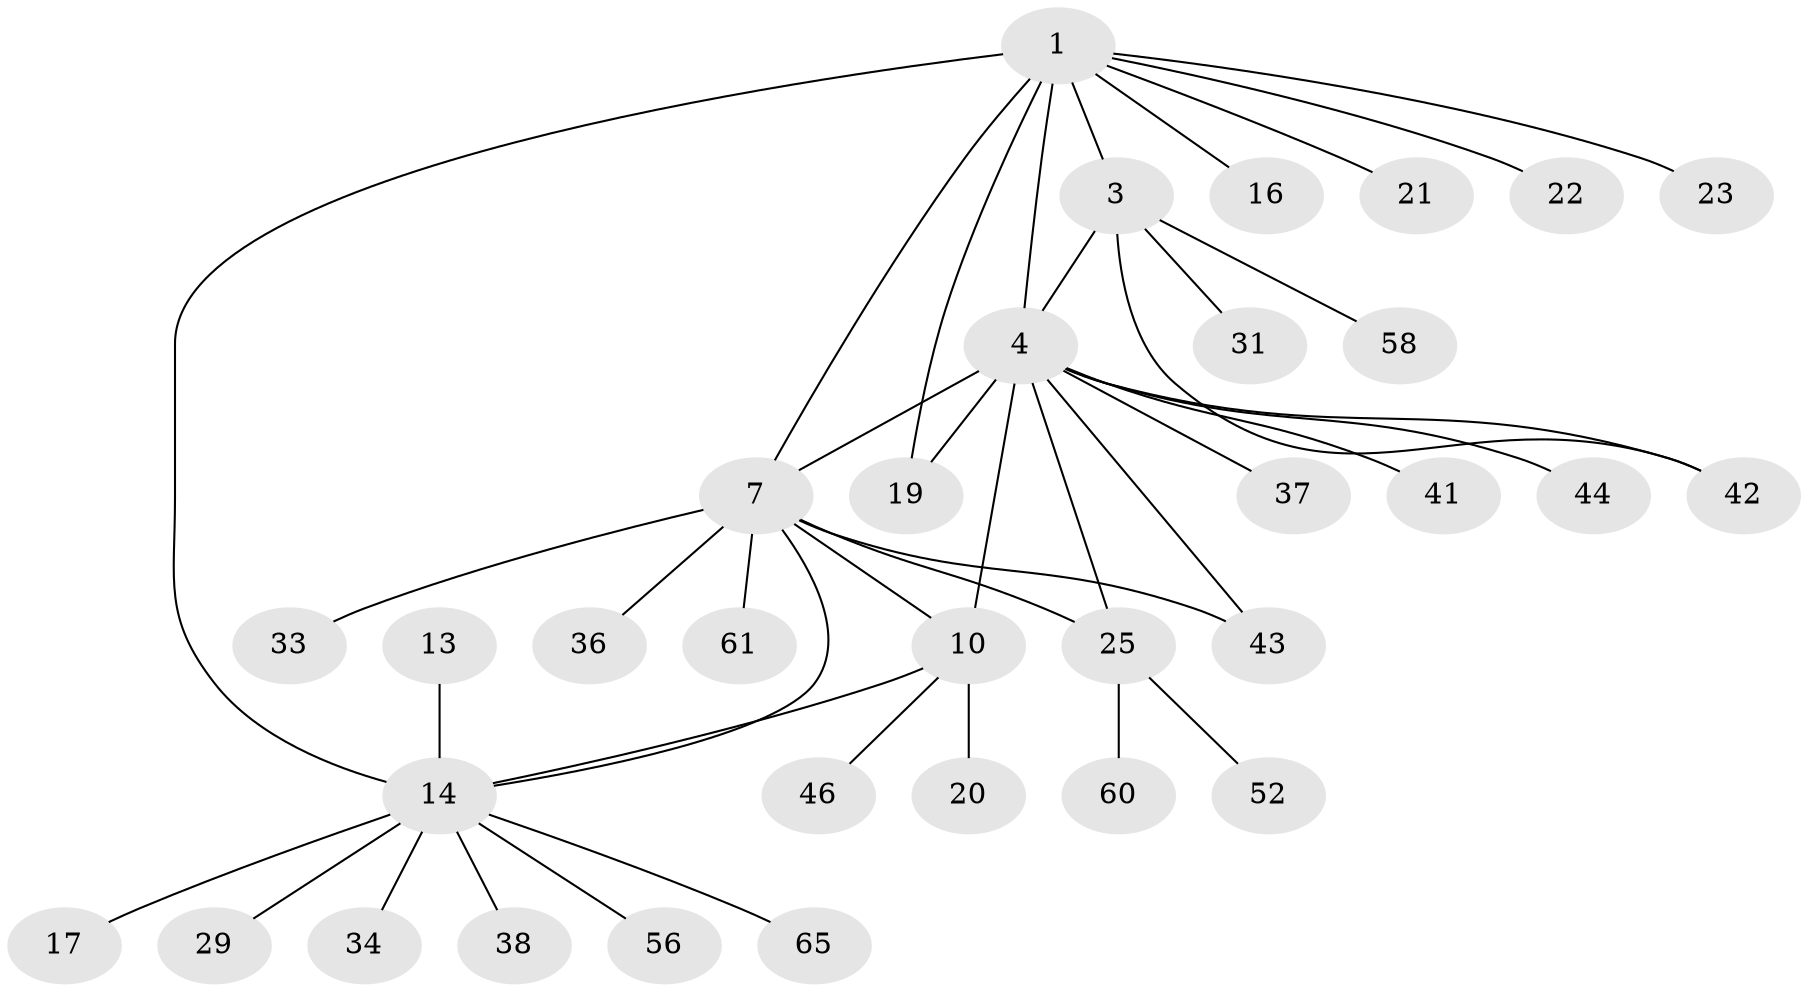 // original degree distribution, {5: 0.030303030303030304, 11: 0.015151515151515152, 6: 0.06060606060606061, 8: 0.015151515151515152, 4: 0.06060606060606061, 7: 0.015151515151515152, 2: 0.19696969696969696, 9: 0.015151515151515152, 1: 0.5, 3: 0.09090909090909091}
// Generated by graph-tools (version 1.1) at 2025/16/03/09/25 04:16:06]
// undirected, 33 vertices, 41 edges
graph export_dot {
graph [start="1"]
  node [color=gray90,style=filled];
  1 [super="+2"];
  3;
  4 [super="+32+6+9+39"];
  7 [super="+8+12+45+27"];
  10 [super="+24"];
  13;
  14 [super="+28+15+64"];
  16;
  17;
  19;
  20;
  21;
  22;
  23;
  25 [super="+40"];
  29;
  31;
  33;
  34;
  36;
  37;
  38;
  41 [super="+59+55"];
  42 [super="+47"];
  43 [super="+49"];
  44 [super="+57"];
  46;
  52;
  56;
  58;
  60;
  61;
  65;
  1 -- 3 [weight=2];
  1 -- 7;
  1 -- 19;
  1 -- 21;
  1 -- 4 [weight=2];
  1 -- 14 [weight=2];
  1 -- 16;
  1 -- 22;
  1 -- 23;
  3 -- 31;
  3 -- 42;
  3 -- 58;
  3 -- 4;
  4 -- 25;
  4 -- 41;
  4 -- 44;
  4 -- 37;
  4 -- 42;
  4 -- 43;
  4 -- 10;
  4 -- 7 [weight=3];
  4 -- 19;
  7 -- 14;
  7 -- 36;
  7 -- 43;
  7 -- 33;
  7 -- 10;
  7 -- 25;
  7 -- 61;
  10 -- 14;
  10 -- 20;
  10 -- 46;
  13 -- 14 [weight=2];
  14 -- 17;
  14 -- 29;
  14 -- 38;
  14 -- 65;
  14 -- 34;
  14 -- 56;
  25 -- 52;
  25 -- 60;
}
